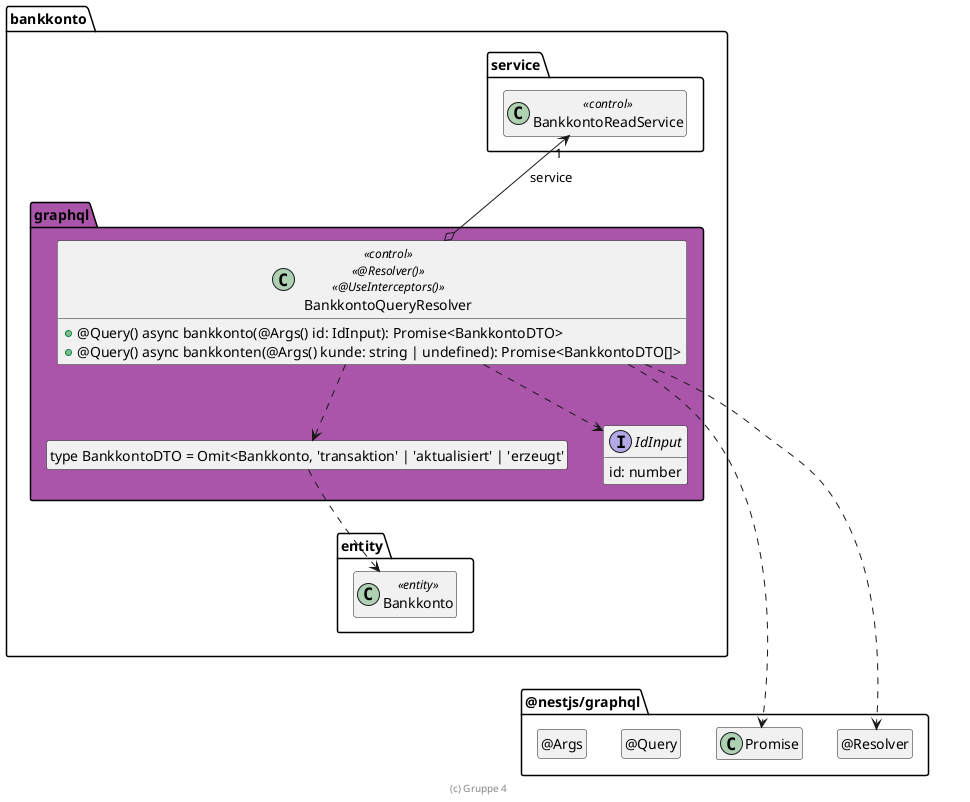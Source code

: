 @startuml Controller-Klasse

package @nestjs/graphql {
  class "@Resolver" as Resolver
  hide Resolver circle

  class "@Query" as Query
  hide Query circle

  class "@Args" as Args
  hide Args circle

  Resolver .left[hidden].> Promise
}

package bankkonto {
  package entity {
    class Bankkonto <<entity>>
  }

  package service {
    class BankkontoReadService << control >>
  }

  package graphql #AA55AA {
    class "type BankkontoDTO = Omit<Bankkonto, 'transaktion' | 'aktualisiert' | 'erzeugt'" as BankkontoDTO
    hide BankkontoDTO circle

    interface IdInput {
        id: number
    }

    class BankkontoQueryResolver << control >> << @Resolver() >> << @UseInterceptors() >> {
      + @Query() async bankkonto(@Args() id: IdInput): Promise<BankkontoDTO>
      + @Query() async bankkonten(@Args() kunde: string | undefined): Promise<BankkontoDTO[]>
    }

    BankkontoQueryResolver o-up-> "1" BankkontoReadService : service
    BankkontoQueryResolver ..> BankkontoDTO
    BankkontoQueryResolver ..> IdInput
    BankkontoDTO ..> Bankkonto
    BankkontoQueryResolver ..> Resolver

    BankkontoQueryResolver ..> Promise

    BankkontoDTO .[hidden].> Bankkonto
    Bankkonto .[hidden].> Promise
    BankkontoReadService .[hidden].> Promise
    Bankkonto .[hidden].> Resolver
    BankkontoReadService .[hidden].> Resolver
  }
}

hide empty members

footer (c) Gruppe 4

@enduml
